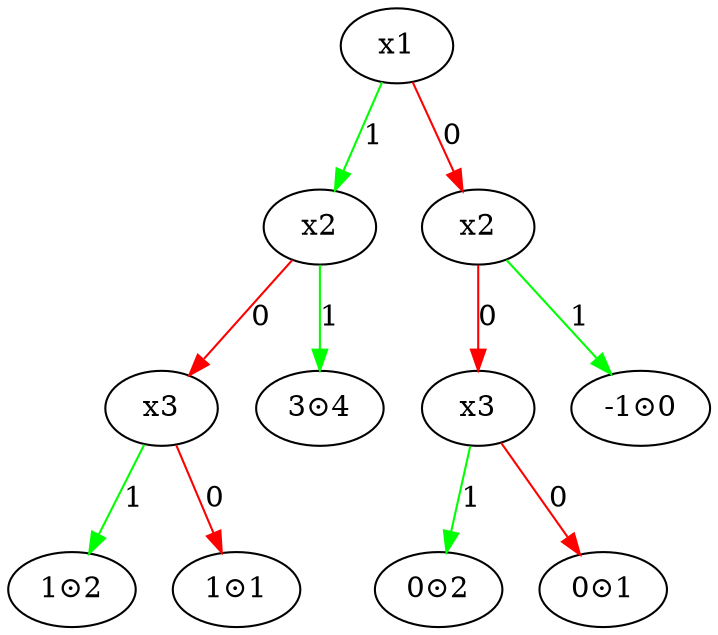 digraph G {
    x1 [label="x1"]
    x1x2 [label="x2"]
    nx1x2 [label="x2"]
    x1nx2x3 [label="x3"]
    nx1nx2x3 [label="x3"]
    x1 -> x1x2[color="green", label="1"]
    x1 -> nx1x2[color="red", label="0"]
    x1x2 -> "3⊙4"[color="green", label="1"]
    x1x2 -> x1nx2x3[color="red", label="0"]
    nx1x2 -> "-1⊙0"[color="green", label="1"]
    nx1x2 -> nx1nx2x3[color="red", label="0"]
    x1nx2x3 -> "1⊙2"[color="green", label="1"]
    x1nx2x3 -> "1⊙1"[color="red", label="0"]
    nx1nx2x3 -> "0⊙2"[color="green", label="1"]
    nx1nx2x3 -> "0⊙1"[color="red", label="0"]
}